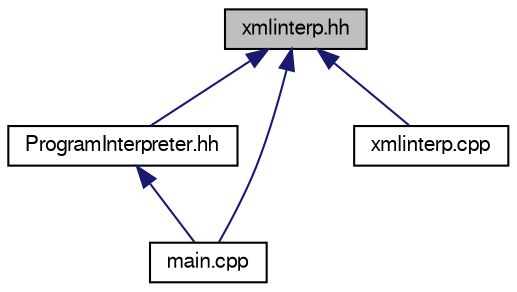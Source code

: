 digraph "xmlinterp.hh"
{
  edge [fontname="FreeSans",fontsize="10",labelfontname="FreeSans",labelfontsize="10"];
  node [fontname="FreeSans",fontsize="10",shape=record];
  Node25 [label="xmlinterp.hh",height=0.2,width=0.4,color="black", fillcolor="grey75", style="filled", fontcolor="black"];
  Node25 -> Node26 [dir="back",color="midnightblue",fontsize="10",style="solid",fontname="FreeSans"];
  Node26 [label="ProgramInterpreter.hh",height=0.2,width=0.4,color="black", fillcolor="white", style="filled",URL="$ProgramInterpreter_8hh.html"];
  Node26 -> Node27 [dir="back",color="midnightblue",fontsize="10",style="solid",fontname="FreeSans"];
  Node27 [label="main.cpp",height=0.2,width=0.4,color="black", fillcolor="white", style="filled",URL="$main_8cpp.html"];
  Node25 -> Node27 [dir="back",color="midnightblue",fontsize="10",style="solid",fontname="FreeSans"];
  Node25 -> Node28 [dir="back",color="midnightblue",fontsize="10",style="solid",fontname="FreeSans"];
  Node28 [label="xmlinterp.cpp",height=0.2,width=0.4,color="black", fillcolor="white", style="filled",URL="$xmlinterp_8cpp.html"];
}

